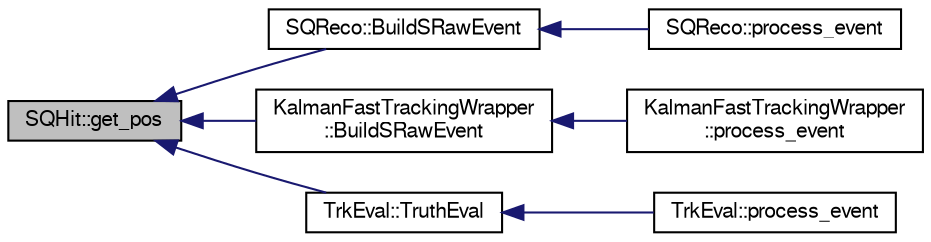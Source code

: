 digraph "SQHit::get_pos"
{
  bgcolor="transparent";
  edge [fontname="FreeSans",fontsize="10",labelfontname="FreeSans",labelfontsize="10"];
  node [fontname="FreeSans",fontsize="10",shape=record];
  rankdir="LR";
  Node1 [label="SQHit::get_pos",height=0.2,width=0.4,color="black", fillcolor="grey75", style="filled" fontcolor="black"];
  Node1 -> Node2 [dir="back",color="midnightblue",fontsize="10",style="solid",fontname="FreeSans"];
  Node2 [label="SQReco::BuildSRawEvent",height=0.2,width=0.4,color="black",URL="$df/df2/classSQReco.html#aa71a1b4406e5d02575ed860c2861030d"];
  Node2 -> Node3 [dir="back",color="midnightblue",fontsize="10",style="solid",fontname="FreeSans"];
  Node3 [label="SQReco::process_event",height=0.2,width=0.4,color="black",URL="$df/df2/classSQReco.html#a4d308ea90b8cd7c24a235f32debd6ddb"];
  Node1 -> Node4 [dir="back",color="midnightblue",fontsize="10",style="solid",fontname="FreeSans"];
  Node4 [label="KalmanFastTrackingWrapper\l::BuildSRawEvent",height=0.2,width=0.4,color="black",URL="$d4/dff/classKalmanFastTrackingWrapper.html#a386a9ee1d8c460550a6f9b0ced1e5a76"];
  Node4 -> Node5 [dir="back",color="midnightblue",fontsize="10",style="solid",fontname="FreeSans"];
  Node5 [label="KalmanFastTrackingWrapper\l::process_event",height=0.2,width=0.4,color="black",URL="$d4/dff/classKalmanFastTrackingWrapper.html#a5edc61b3b9a06f6486b1f22e44f7d63e"];
  Node1 -> Node6 [dir="back",color="midnightblue",fontsize="10",style="solid",fontname="FreeSans"];
  Node6 [label="TrkEval::TruthEval",height=0.2,width=0.4,color="black",URL="$de/d2f/classTrkEval.html#a0fe4bff3e37b8f0884e24ea933c43c60"];
  Node6 -> Node7 [dir="back",color="midnightblue",fontsize="10",style="solid",fontname="FreeSans"];
  Node7 [label="TrkEval::process_event",height=0.2,width=0.4,color="black",URL="$de/d2f/classTrkEval.html#a0c626d9ee4c94abf889fa5408f1f49d1"];
}
